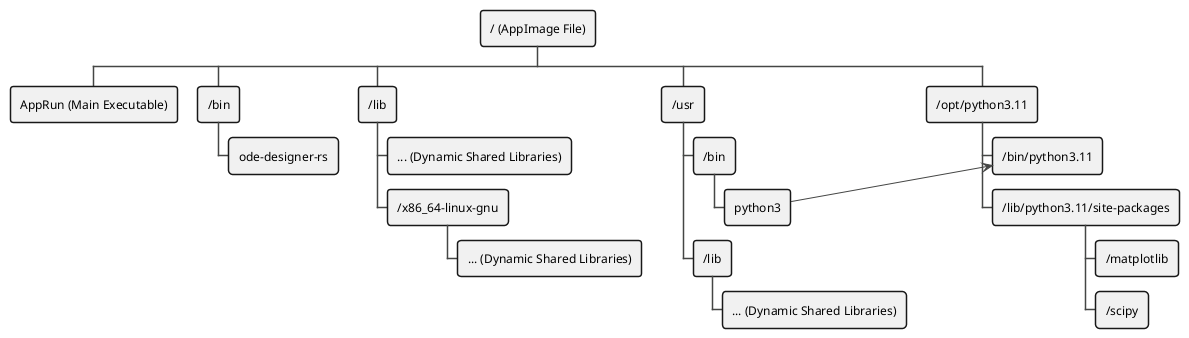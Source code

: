 @startwbs
!theme vibrant

* / (AppImage File)

** AppRun (Main Executable)

** /bin
*** ode-designer-rs

** /lib
*** ... (Dynamic Shared Libraries)
*** /x86_64-linux-gnu
**** ... (Dynamic Shared Libraries)

** /usr
*** /bin
****(pylink) python3
*** /lib
**** ... (Dynamic Shared Libraries)

** /opt/python3.11
***(pysrc) /bin/python3.11
*** /lib/python3.11/site-packages
**** /matplotlib
**** /scipy

pylink -> pysrc

@endwbs